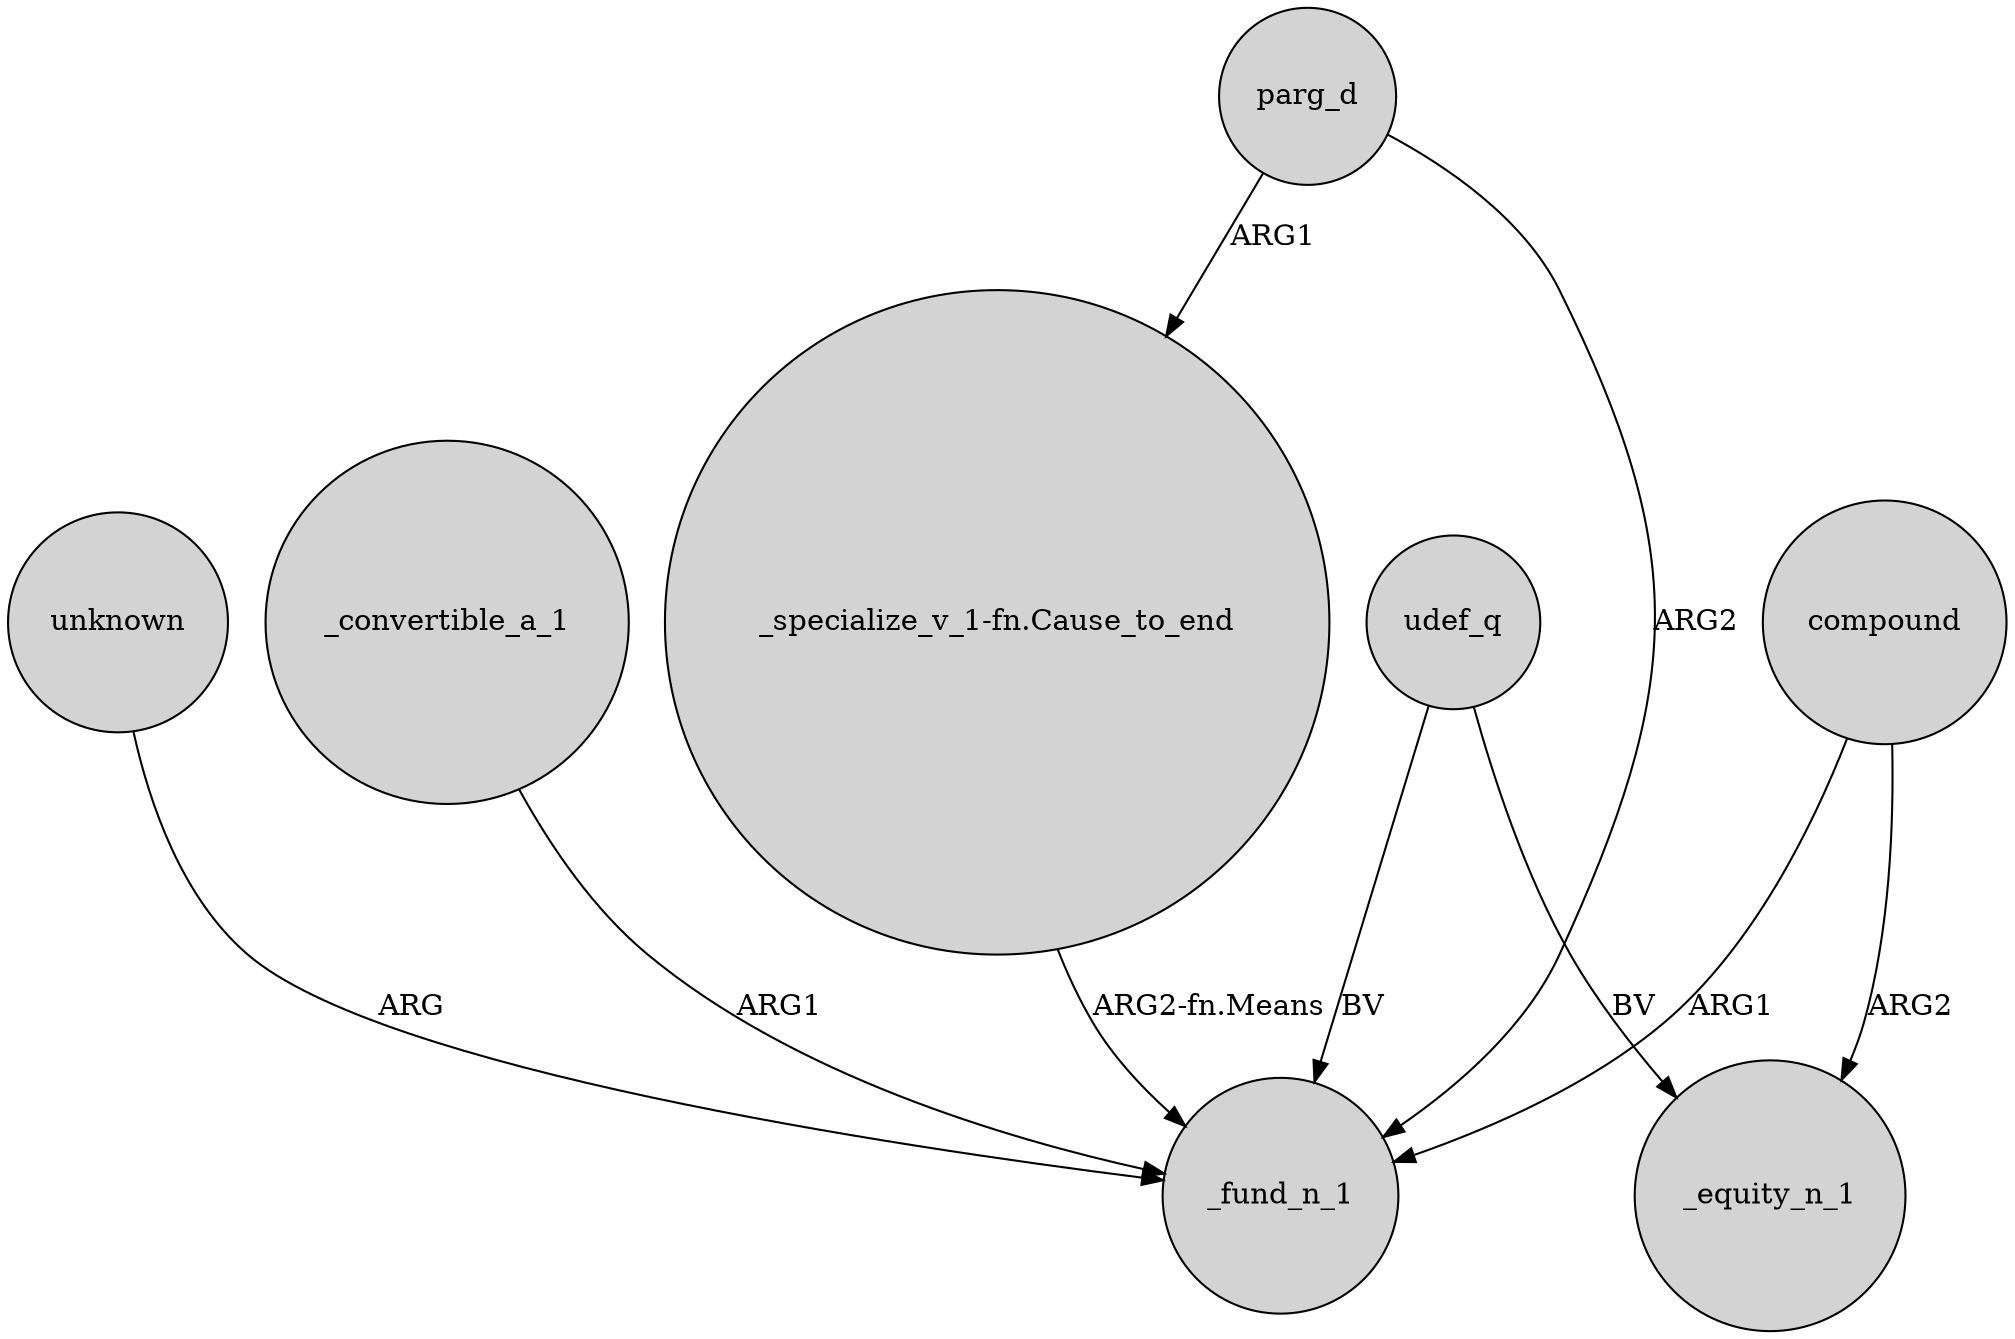 digraph {
	node [shape=circle style=filled]
	parg_d -> _fund_n_1 [label=ARG2]
	udef_q -> _fund_n_1 [label=BV]
	"_specialize_v_1-fn.Cause_to_end" -> _fund_n_1 [label="ARG2-fn.Means"]
	compound -> _equity_n_1 [label=ARG2]
	_convertible_a_1 -> _fund_n_1 [label=ARG1]
	unknown -> _fund_n_1 [label=ARG]
	parg_d -> "_specialize_v_1-fn.Cause_to_end" [label=ARG1]
	compound -> _fund_n_1 [label=ARG1]
	udef_q -> _equity_n_1 [label=BV]
}
